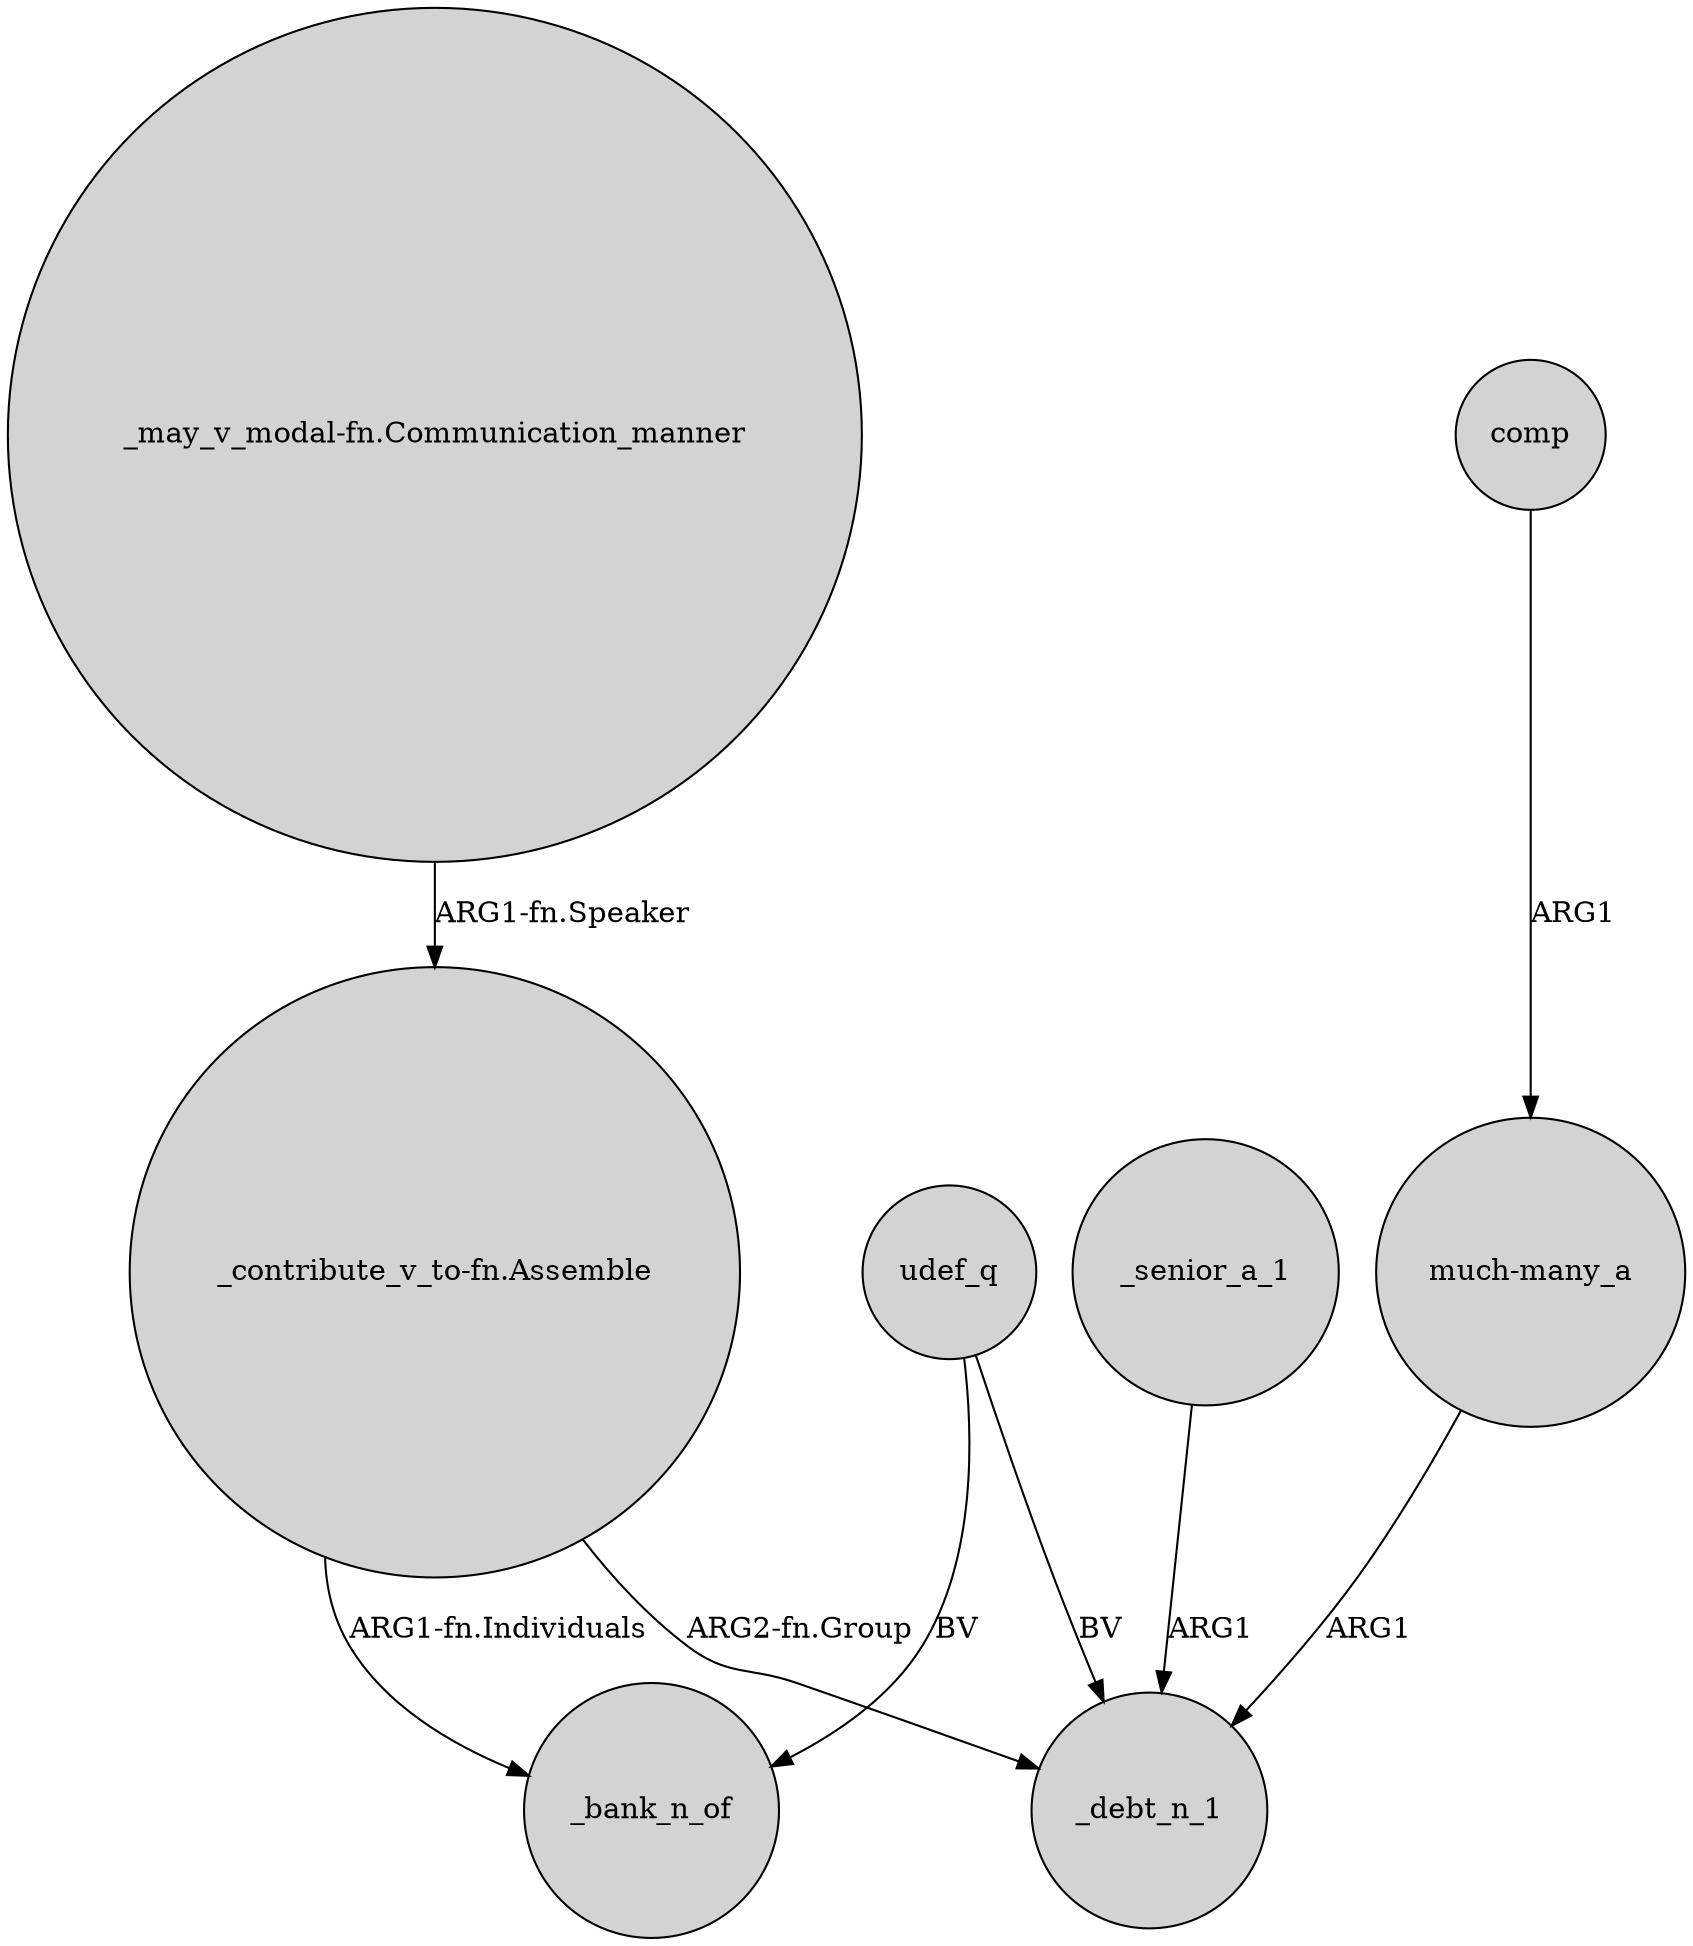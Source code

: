 digraph {
	node [shape=circle style=filled]
	udef_q -> _debt_n_1 [label=BV]
	"_may_v_modal-fn.Communication_manner" -> "_contribute_v_to-fn.Assemble" [label="ARG1-fn.Speaker"]
	udef_q -> _bank_n_of [label=BV]
	"much-many_a" -> _debt_n_1 [label=ARG1]
	"_contribute_v_to-fn.Assemble" -> _bank_n_of [label="ARG1-fn.Individuals"]
	_senior_a_1 -> _debt_n_1 [label=ARG1]
	"_contribute_v_to-fn.Assemble" -> _debt_n_1 [label="ARG2-fn.Group"]
	comp -> "much-many_a" [label=ARG1]
}
